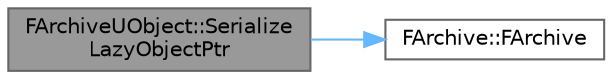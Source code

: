 digraph "FArchiveUObject::SerializeLazyObjectPtr"
{
 // INTERACTIVE_SVG=YES
 // LATEX_PDF_SIZE
  bgcolor="transparent";
  edge [fontname=Helvetica,fontsize=10,labelfontname=Helvetica,labelfontsize=10];
  node [fontname=Helvetica,fontsize=10,shape=box,height=0.2,width=0.4];
  rankdir="LR";
  Node1 [id="Node000001",label="FArchiveUObject::Serialize\lLazyObjectPtr",height=0.2,width=0.4,color="gray40", fillcolor="grey60", style="filled", fontcolor="black",tooltip=" "];
  Node1 -> Node2 [id="edge1_Node000001_Node000002",color="steelblue1",style="solid",tooltip=" "];
  Node2 [id="Node000002",label="FArchive::FArchive",height=0.2,width=0.4,color="grey40", fillcolor="white", style="filled",URL="$d0/df8/classFArchive.html#ad36f53e50855130b981a47560e7ed48c",tooltip=" "];
}
